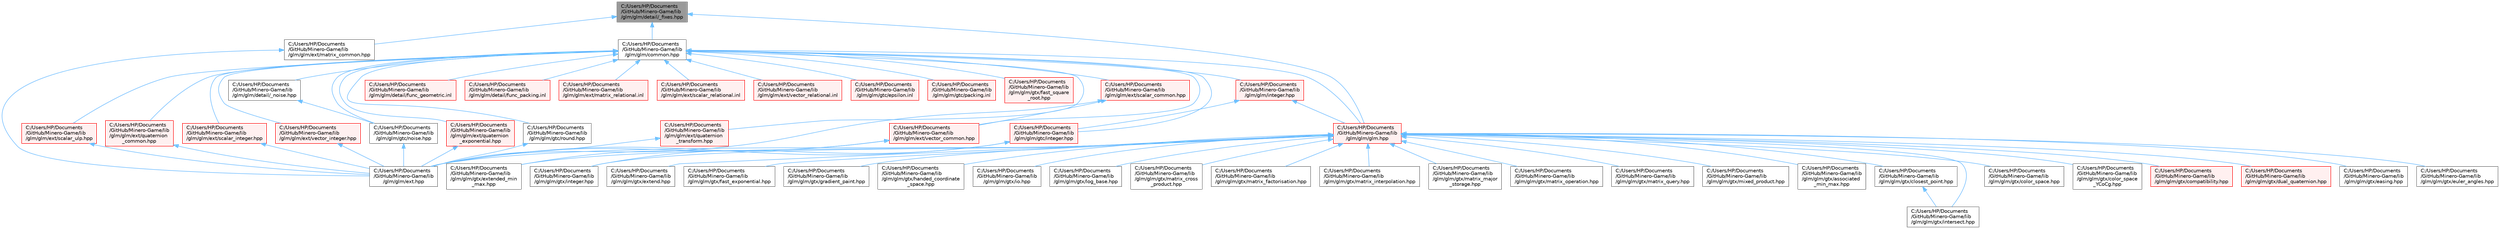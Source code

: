 digraph "C:/Users/HP/Documents/GitHub/Minero-Game/lib/glm/glm/detail/_fixes.hpp"
{
 // LATEX_PDF_SIZE
  bgcolor="transparent";
  edge [fontname=Helvetica,fontsize=10,labelfontname=Helvetica,labelfontsize=10];
  node [fontname=Helvetica,fontsize=10,shape=box,height=0.2,width=0.4];
  Node1 [id="Node000001",label="C:/Users/HP/Documents\l/GitHub/Minero-Game/lib\l/glm/glm/detail/_fixes.hpp",height=0.2,width=0.4,color="gray40", fillcolor="grey60", style="filled", fontcolor="black",tooltip=" "];
  Node1 -> Node2 [id="edge1_Node000001_Node000002",dir="back",color="steelblue1",style="solid",tooltip=" "];
  Node2 [id="Node000002",label="C:/Users/HP/Documents\l/GitHub/Minero-Game/lib\l/glm/glm/common.hpp",height=0.2,width=0.4,color="grey40", fillcolor="white", style="filled",URL="$lib_2glm_2glm_2common_8hpp.html",tooltip=" "];
  Node2 -> Node3 [id="edge2_Node000002_Node000003",dir="back",color="steelblue1",style="solid",tooltip=" "];
  Node3 [id="Node000003",label="C:/Users/HP/Documents\l/GitHub/Minero-Game/lib\l/glm/glm/detail/_noise.hpp",height=0.2,width=0.4,color="grey40", fillcolor="white", style="filled",URL="$lib_2glm_2glm_2detail_2__noise_8hpp.html",tooltip=" "];
  Node3 -> Node4 [id="edge3_Node000003_Node000004",dir="back",color="steelblue1",style="solid",tooltip=" "];
  Node4 [id="Node000004",label="C:/Users/HP/Documents\l/GitHub/Minero-Game/lib\l/glm/glm/gtc/noise.hpp",height=0.2,width=0.4,color="grey40", fillcolor="white", style="filled",URL="$lib_2glm_2glm_2gtc_2noise_8hpp.html",tooltip=" "];
  Node4 -> Node5 [id="edge4_Node000004_Node000005",dir="back",color="steelblue1",style="solid",tooltip=" "];
  Node5 [id="Node000005",label="C:/Users/HP/Documents\l/GitHub/Minero-Game/lib\l/glm/glm/ext.hpp",height=0.2,width=0.4,color="grey40", fillcolor="white", style="filled",URL="$lib_2glm_2glm_2ext_8hpp.html",tooltip=" "];
  Node2 -> Node6 [id="edge5_Node000002_Node000006",dir="back",color="steelblue1",style="solid",tooltip=" "];
  Node6 [id="Node000006",label="C:/Users/HP/Documents\l/GitHub/Minero-Game/lib\l/glm/glm/detail/func_geometric.inl",height=0.2,width=0.4,color="red", fillcolor="#FFF0F0", style="filled",URL="$lib_2glm_2glm_2detail_2func__geometric_8inl.html",tooltip=" "];
  Node2 -> Node137 [id="edge6_Node000002_Node000137",dir="back",color="steelblue1",style="solid",tooltip=" "];
  Node137 [id="Node000137",label="C:/Users/HP/Documents\l/GitHub/Minero-Game/lib\l/glm/glm/detail/func_packing.inl",height=0.2,width=0.4,color="red", fillcolor="#FFF0F0", style="filled",URL="$lib_2glm_2glm_2detail_2func__packing_8inl.html",tooltip=" "];
  Node2 -> Node139 [id="edge7_Node000002_Node000139",dir="back",color="steelblue1",style="solid",tooltip=" "];
  Node139 [id="Node000139",label="C:/Users/HP/Documents\l/GitHub/Minero-Game/lib\l/glm/glm/ext/matrix_relational.inl",height=0.2,width=0.4,color="red", fillcolor="#FFF0F0", style="filled",URL="$lib_2glm_2glm_2ext_2matrix__relational_8inl.html",tooltip=" "];
  Node2 -> Node128 [id="edge8_Node000002_Node000128",dir="back",color="steelblue1",style="solid",tooltip=" "];
  Node128 [id="Node000128",label="C:/Users/HP/Documents\l/GitHub/Minero-Game/lib\l/glm/glm/ext/quaternion\l_common.hpp",height=0.2,width=0.4,color="red", fillcolor="#FFF0F0", style="filled",URL="$lib_2glm_2glm_2ext_2quaternion__common_8hpp.html",tooltip=" "];
  Node128 -> Node5 [id="edge9_Node000128_Node000005",dir="back",color="steelblue1",style="solid",tooltip=" "];
  Node2 -> Node125 [id="edge10_Node000002_Node000125",dir="back",color="steelblue1",style="solid",tooltip=" "];
  Node125 [id="Node000125",label="C:/Users/HP/Documents\l/GitHub/Minero-Game/lib\l/glm/glm/ext/quaternion\l_exponential.hpp",height=0.2,width=0.4,color="red", fillcolor="#FFF0F0", style="filled",URL="$lib_2glm_2glm_2ext_2quaternion__exponential_8hpp.html",tooltip=" "];
  Node125 -> Node5 [id="edge11_Node000125_Node000005",dir="back",color="steelblue1",style="solid",tooltip=" "];
  Node2 -> Node129 [id="edge12_Node000002_Node000129",dir="back",color="steelblue1",style="solid",tooltip=" "];
  Node129 [id="Node000129",label="C:/Users/HP/Documents\l/GitHub/Minero-Game/lib\l/glm/glm/ext/quaternion\l_transform.hpp",height=0.2,width=0.4,color="red", fillcolor="#FFF0F0", style="filled",URL="$lib_2glm_2glm_2ext_2quaternion__transform_8hpp.html",tooltip=" "];
  Node129 -> Node5 [id="edge13_Node000129_Node000005",dir="back",color="steelblue1",style="solid",tooltip=" "];
  Node2 -> Node141 [id="edge14_Node000002_Node000141",dir="back",color="steelblue1",style="solid",tooltip=" "];
  Node141 [id="Node000141",label="C:/Users/HP/Documents\l/GitHub/Minero-Game/lib\l/glm/glm/ext/scalar_common.hpp",height=0.2,width=0.4,color="red", fillcolor="#FFF0F0", style="filled",URL="$lib_2glm_2glm_2ext_2scalar__common_8hpp.html",tooltip=" "];
  Node141 -> Node5 [id="edge15_Node000141_Node000005",dir="back",color="steelblue1",style="solid",tooltip=" "];
  Node141 -> Node142 [id="edge16_Node000141_Node000142",dir="back",color="steelblue1",style="solid",tooltip=" "];
  Node142 [id="Node000142",label="C:/Users/HP/Documents\l/GitHub/Minero-Game/lib\l/glm/glm/ext/vector_common.hpp",height=0.2,width=0.4,color="red", fillcolor="#FFF0F0", style="filled",URL="$lib_2glm_2glm_2ext_2vector__common_8hpp.html",tooltip=" "];
  Node142 -> Node5 [id="edge17_Node000142_Node000005",dir="back",color="steelblue1",style="solid",tooltip=" "];
  Node142 -> Node35 [id="edge18_Node000142_Node000035",dir="back",color="steelblue1",style="solid",tooltip=" "];
  Node35 [id="Node000035",label="C:/Users/HP/Documents\l/GitHub/Minero-Game/lib\l/glm/glm/gtx/extended_min\l_max.hpp",height=0.2,width=0.4,color="grey40", fillcolor="white", style="filled",URL="$lib_2glm_2glm_2gtx_2extended__min__max_8hpp.html",tooltip=" "];
  Node2 -> Node143 [id="edge19_Node000002_Node000143",dir="back",color="steelblue1",style="solid",tooltip=" "];
  Node143 [id="Node000143",label="C:/Users/HP/Documents\l/GitHub/Minero-Game/lib\l/glm/glm/ext/scalar_integer.hpp",height=0.2,width=0.4,color="red", fillcolor="#FFF0F0", style="filled",URL="$lib_2glm_2glm_2ext_2scalar__integer_8hpp.html",tooltip=" "];
  Node143 -> Node5 [id="edge20_Node000143_Node000005",dir="back",color="steelblue1",style="solid",tooltip=" "];
  Node2 -> Node148 [id="edge21_Node000002_Node000148",dir="back",color="steelblue1",style="solid",tooltip=" "];
  Node148 [id="Node000148",label="C:/Users/HP/Documents\l/GitHub/Minero-Game/lib\l/glm/glm/ext/scalar_relational.inl",height=0.2,width=0.4,color="red", fillcolor="#FFF0F0", style="filled",URL="$lib_2glm_2glm_2ext_2scalar__relational_8inl.html",tooltip=" "];
  Node2 -> Node151 [id="edge22_Node000002_Node000151",dir="back",color="steelblue1",style="solid",tooltip=" "];
  Node151 [id="Node000151",label="C:/Users/HP/Documents\l/GitHub/Minero-Game/lib\l/glm/glm/ext/scalar_ulp.hpp",height=0.2,width=0.4,color="red", fillcolor="#FFF0F0", style="filled",URL="$lib_2glm_2glm_2ext_2scalar__ulp_8hpp.html",tooltip=" "];
  Node151 -> Node5 [id="edge23_Node000151_Node000005",dir="back",color="steelblue1",style="solid",tooltip=" "];
  Node2 -> Node142 [id="edge24_Node000002_Node000142",dir="back",color="steelblue1",style="solid",tooltip=" "];
  Node2 -> Node145 [id="edge25_Node000002_Node000145",dir="back",color="steelblue1",style="solid",tooltip=" "];
  Node145 [id="Node000145",label="C:/Users/HP/Documents\l/GitHub/Minero-Game/lib\l/glm/glm/ext/vector_integer.hpp",height=0.2,width=0.4,color="red", fillcolor="#FFF0F0", style="filled",URL="$lib_2glm_2glm_2ext_2vector__integer_8hpp.html",tooltip=" "];
  Node145 -> Node5 [id="edge26_Node000145_Node000005",dir="back",color="steelblue1",style="solid",tooltip=" "];
  Node2 -> Node155 [id="edge27_Node000002_Node000155",dir="back",color="steelblue1",style="solid",tooltip=" "];
  Node155 [id="Node000155",label="C:/Users/HP/Documents\l/GitHub/Minero-Game/lib\l/glm/glm/ext/vector_relational.inl",height=0.2,width=0.4,color="red", fillcolor="#FFF0F0", style="filled",URL="$lib_2glm_2glm_2ext_2vector__relational_8inl.html",tooltip=" "];
  Node2 -> Node18 [id="edge28_Node000002_Node000018",dir="back",color="steelblue1",style="solid",tooltip=" "];
  Node18 [id="Node000018",label="C:/Users/HP/Documents\l/GitHub/Minero-Game/lib\l/glm/glm/glm.hpp",height=0.2,width=0.4,color="red", fillcolor="#FFF0F0", style="filled",URL="$lib_2glm_2glm_2glm_8hpp.html",tooltip=" "];
  Node18 -> Node5 [id="edge29_Node000018_Node000005",dir="back",color="steelblue1",style="solid",tooltip=" "];
  Node18 -> Node19 [id="edge30_Node000018_Node000019",dir="back",color="steelblue1",style="solid",tooltip=" "];
  Node19 [id="Node000019",label="C:/Users/HP/Documents\l/GitHub/Minero-Game/lib\l/glm/glm/gtx/associated\l_min_max.hpp",height=0.2,width=0.4,color="grey40", fillcolor="white", style="filled",URL="$lib_2glm_2glm_2gtx_2associated__min__max_8hpp.html",tooltip=" "];
  Node18 -> Node20 [id="edge31_Node000018_Node000020",dir="back",color="steelblue1",style="solid",tooltip=" "];
  Node20 [id="Node000020",label="C:/Users/HP/Documents\l/GitHub/Minero-Game/lib\l/glm/glm/gtx/closest_point.hpp",height=0.2,width=0.4,color="grey40", fillcolor="white", style="filled",URL="$lib_2glm_2glm_2gtx_2closest__point_8hpp.html",tooltip=" "];
  Node20 -> Node21 [id="edge32_Node000020_Node000021",dir="back",color="steelblue1",style="solid",tooltip=" "];
  Node21 [id="Node000021",label="C:/Users/HP/Documents\l/GitHub/Minero-Game/lib\l/glm/glm/gtx/intersect.hpp",height=0.2,width=0.4,color="grey40", fillcolor="white", style="filled",URL="$lib_2glm_2glm_2gtx_2intersect_8hpp.html",tooltip=" "];
  Node18 -> Node22 [id="edge33_Node000018_Node000022",dir="back",color="steelblue1",style="solid",tooltip=" "];
  Node22 [id="Node000022",label="C:/Users/HP/Documents\l/GitHub/Minero-Game/lib\l/glm/glm/gtx/color_space.hpp",height=0.2,width=0.4,color="grey40", fillcolor="white", style="filled",URL="$lib_2glm_2glm_2gtx_2color__space_8hpp.html",tooltip=" "];
  Node18 -> Node23 [id="edge34_Node000018_Node000023",dir="back",color="steelblue1",style="solid",tooltip=" "];
  Node23 [id="Node000023",label="C:/Users/HP/Documents\l/GitHub/Minero-Game/lib\l/glm/glm/gtx/color_space\l_YCoCg.hpp",height=0.2,width=0.4,color="grey40", fillcolor="white", style="filled",URL="$lib_2glm_2glm_2gtx_2color__space___y_co_cg_8hpp.html",tooltip=" "];
  Node18 -> Node24 [id="edge35_Node000018_Node000024",dir="back",color="steelblue1",style="solid",tooltip=" "];
  Node24 [id="Node000024",label="C:/Users/HP/Documents\l/GitHub/Minero-Game/lib\l/glm/glm/gtx/compatibility.hpp",height=0.2,width=0.4,color="red", fillcolor="#FFF0F0", style="filled",URL="$lib_2glm_2glm_2gtx_2compatibility_8hpp.html",tooltip=" "];
  Node18 -> Node27 [id="edge36_Node000018_Node000027",dir="back",color="steelblue1",style="solid",tooltip=" "];
  Node27 [id="Node000027",label="C:/Users/HP/Documents\l/GitHub/Minero-Game/lib\l/glm/glm/gtx/dual_quaternion.hpp",height=0.2,width=0.4,color="red", fillcolor="#FFF0F0", style="filled",URL="$lib_2glm_2glm_2gtx_2dual__quaternion_8hpp.html",tooltip=" "];
  Node18 -> Node33 [id="edge37_Node000018_Node000033",dir="back",color="steelblue1",style="solid",tooltip=" "];
  Node33 [id="Node000033",label="C:/Users/HP/Documents\l/GitHub/Minero-Game/lib\l/glm/glm/gtx/easing.hpp",height=0.2,width=0.4,color="grey40", fillcolor="white", style="filled",URL="$lib_2glm_2glm_2gtx_2easing_8hpp.html",tooltip=" "];
  Node18 -> Node26 [id="edge38_Node000018_Node000026",dir="back",color="steelblue1",style="solid",tooltip=" "];
  Node26 [id="Node000026",label="C:/Users/HP/Documents\l/GitHub/Minero-Game/lib\l/glm/glm/gtx/euler_angles.hpp",height=0.2,width=0.4,color="grey40", fillcolor="white", style="filled",URL="$lib_2glm_2glm_2gtx_2euler__angles_8hpp.html",tooltip=" "];
  Node18 -> Node34 [id="edge39_Node000018_Node000034",dir="back",color="steelblue1",style="solid",tooltip=" "];
  Node34 [id="Node000034",label="C:/Users/HP/Documents\l/GitHub/Minero-Game/lib\l/glm/glm/gtx/extend.hpp",height=0.2,width=0.4,color="grey40", fillcolor="white", style="filled",URL="$lib_2glm_2glm_2gtx_2extend_8hpp.html",tooltip=" "];
  Node18 -> Node35 [id="edge40_Node000018_Node000035",dir="back",color="steelblue1",style="solid",tooltip=" "];
  Node18 -> Node36 [id="edge41_Node000018_Node000036",dir="back",color="steelblue1",style="solid",tooltip=" "];
  Node36 [id="Node000036",label="C:/Users/HP/Documents\l/GitHub/Minero-Game/lib\l/glm/glm/gtx/fast_exponential.hpp",height=0.2,width=0.4,color="grey40", fillcolor="white", style="filled",URL="$lib_2glm_2glm_2gtx_2fast__exponential_8hpp.html",tooltip=" "];
  Node18 -> Node37 [id="edge42_Node000018_Node000037",dir="back",color="steelblue1",style="solid",tooltip=" "];
  Node37 [id="Node000037",label="C:/Users/HP/Documents\l/GitHub/Minero-Game/lib\l/glm/glm/gtx/gradient_paint.hpp",height=0.2,width=0.4,color="grey40", fillcolor="white", style="filled",URL="$lib_2glm_2glm_2gtx_2gradient__paint_8hpp.html",tooltip=" "];
  Node18 -> Node38 [id="edge43_Node000018_Node000038",dir="back",color="steelblue1",style="solid",tooltip=" "];
  Node38 [id="Node000038",label="C:/Users/HP/Documents\l/GitHub/Minero-Game/lib\l/glm/glm/gtx/handed_coordinate\l_space.hpp",height=0.2,width=0.4,color="grey40", fillcolor="white", style="filled",URL="$lib_2glm_2glm_2gtx_2handed__coordinate__space_8hpp.html",tooltip=" "];
  Node18 -> Node39 [id="edge44_Node000018_Node000039",dir="back",color="steelblue1",style="solid",tooltip=" "];
  Node39 [id="Node000039",label="C:/Users/HP/Documents\l/GitHub/Minero-Game/lib\l/glm/glm/gtx/integer.hpp",height=0.2,width=0.4,color="grey40", fillcolor="white", style="filled",URL="$lib_2glm_2glm_2gtx_2integer_8hpp.html",tooltip=" "];
  Node18 -> Node21 [id="edge45_Node000018_Node000021",dir="back",color="steelblue1",style="solid",tooltip=" "];
  Node18 -> Node32 [id="edge46_Node000018_Node000032",dir="back",color="steelblue1",style="solid",tooltip=" "];
  Node32 [id="Node000032",label="C:/Users/HP/Documents\l/GitHub/Minero-Game/lib\l/glm/glm/gtx/io.hpp",height=0.2,width=0.4,color="grey40", fillcolor="white", style="filled",URL="$lib_2glm_2glm_2gtx_2io_8hpp.html",tooltip=" "];
  Node18 -> Node40 [id="edge47_Node000018_Node000040",dir="back",color="steelblue1",style="solid",tooltip=" "];
  Node40 [id="Node000040",label="C:/Users/HP/Documents\l/GitHub/Minero-Game/lib\l/glm/glm/gtx/log_base.hpp",height=0.2,width=0.4,color="grey40", fillcolor="white", style="filled",URL="$lib_2glm_2glm_2gtx_2log__base_8hpp.html",tooltip=" "];
  Node18 -> Node41 [id="edge48_Node000018_Node000041",dir="back",color="steelblue1",style="solid",tooltip=" "];
  Node41 [id="Node000041",label="C:/Users/HP/Documents\l/GitHub/Minero-Game/lib\l/glm/glm/gtx/matrix_cross\l_product.hpp",height=0.2,width=0.4,color="grey40", fillcolor="white", style="filled",URL="$lib_2glm_2glm_2gtx_2matrix__cross__product_8hpp.html",tooltip=" "];
  Node18 -> Node42 [id="edge49_Node000018_Node000042",dir="back",color="steelblue1",style="solid",tooltip=" "];
  Node42 [id="Node000042",label="C:/Users/HP/Documents\l/GitHub/Minero-Game/lib\l/glm/glm/gtx/matrix_factorisation.hpp",height=0.2,width=0.4,color="grey40", fillcolor="white", style="filled",URL="$lib_2glm_2glm_2gtx_2matrix__factorisation_8hpp.html",tooltip=" "];
  Node18 -> Node43 [id="edge50_Node000018_Node000043",dir="back",color="steelblue1",style="solid",tooltip=" "];
  Node43 [id="Node000043",label="C:/Users/HP/Documents\l/GitHub/Minero-Game/lib\l/glm/glm/gtx/matrix_interpolation.hpp",height=0.2,width=0.4,color="grey40", fillcolor="white", style="filled",URL="$lib_2glm_2glm_2gtx_2matrix__interpolation_8hpp.html",tooltip=" "];
  Node18 -> Node44 [id="edge51_Node000018_Node000044",dir="back",color="steelblue1",style="solid",tooltip=" "];
  Node44 [id="Node000044",label="C:/Users/HP/Documents\l/GitHub/Minero-Game/lib\l/glm/glm/gtx/matrix_major\l_storage.hpp",height=0.2,width=0.4,color="grey40", fillcolor="white", style="filled",URL="$lib_2glm_2glm_2gtx_2matrix__major__storage_8hpp.html",tooltip=" "];
  Node18 -> Node45 [id="edge52_Node000018_Node000045",dir="back",color="steelblue1",style="solid",tooltip=" "];
  Node45 [id="Node000045",label="C:/Users/HP/Documents\l/GitHub/Minero-Game/lib\l/glm/glm/gtx/matrix_operation.hpp",height=0.2,width=0.4,color="grey40", fillcolor="white", style="filled",URL="$lib_2glm_2glm_2gtx_2matrix__operation_8hpp.html",tooltip=" "];
  Node18 -> Node46 [id="edge53_Node000018_Node000046",dir="back",color="steelblue1",style="solid",tooltip=" "];
  Node46 [id="Node000046",label="C:/Users/HP/Documents\l/GitHub/Minero-Game/lib\l/glm/glm/gtx/matrix_query.hpp",height=0.2,width=0.4,color="grey40", fillcolor="white", style="filled",URL="$lib_2glm_2glm_2gtx_2matrix__query_8hpp.html",tooltip=" "];
  Node18 -> Node47 [id="edge54_Node000018_Node000047",dir="back",color="steelblue1",style="solid",tooltip=" "];
  Node47 [id="Node000047",label="C:/Users/HP/Documents\l/GitHub/Minero-Game/lib\l/glm/glm/gtx/mixed_product.hpp",height=0.2,width=0.4,color="grey40", fillcolor="white", style="filled",URL="$lib_2glm_2glm_2gtx_2mixed__product_8hpp.html",tooltip=" "];
  Node2 -> Node158 [id="edge55_Node000002_Node000158",dir="back",color="steelblue1",style="solid",tooltip=" "];
  Node158 [id="Node000158",label="C:/Users/HP/Documents\l/GitHub/Minero-Game/lib\l/glm/glm/gtc/epsilon.inl",height=0.2,width=0.4,color="red", fillcolor="#FFF0F0", style="filled",URL="$lib_2glm_2glm_2gtc_2epsilon_8inl.html",tooltip=" "];
  Node2 -> Node163 [id="edge56_Node000002_Node000163",dir="back",color="steelblue1",style="solid",tooltip=" "];
  Node163 [id="Node000163",label="C:/Users/HP/Documents\l/GitHub/Minero-Game/lib\l/glm/glm/gtc/integer.hpp",height=0.2,width=0.4,color="red", fillcolor="#FFF0F0", style="filled",URL="$lib_2glm_2glm_2gtc_2integer_8hpp.html",tooltip=" "];
  Node163 -> Node5 [id="edge57_Node000163_Node000005",dir="back",color="steelblue1",style="solid",tooltip=" "];
  Node163 -> Node39 [id="edge58_Node000163_Node000039",dir="back",color="steelblue1",style="solid",tooltip=" "];
  Node2 -> Node4 [id="edge59_Node000002_Node000004",dir="back",color="steelblue1",style="solid",tooltip=" "];
  Node2 -> Node150 [id="edge60_Node000002_Node000150",dir="back",color="steelblue1",style="solid",tooltip=" "];
  Node150 [id="Node000150",label="C:/Users/HP/Documents\l/GitHub/Minero-Game/lib\l/glm/glm/gtc/packing.inl",height=0.2,width=0.4,color="red", fillcolor="#FFF0F0", style="filled",URL="$lib_2glm_2glm_2gtc_2packing_8inl.html",tooltip=" "];
  Node2 -> Node147 [id="edge61_Node000002_Node000147",dir="back",color="steelblue1",style="solid",tooltip=" "];
  Node147 [id="Node000147",label="C:/Users/HP/Documents\l/GitHub/Minero-Game/lib\l/glm/glm/gtc/round.hpp",height=0.2,width=0.4,color="grey40", fillcolor="white", style="filled",URL="$lib_2glm_2glm_2gtc_2round_8hpp.html",tooltip=" "];
  Node147 -> Node5 [id="edge62_Node000147_Node000005",dir="back",color="steelblue1",style="solid",tooltip=" "];
  Node2 -> Node134 [id="edge63_Node000002_Node000134",dir="back",color="steelblue1",style="solid",tooltip=" "];
  Node134 [id="Node000134",label="C:/Users/HP/Documents\l/GitHub/Minero-Game/lib\l/glm/glm/gtx/fast_square\l_root.hpp",height=0.2,width=0.4,color="red", fillcolor="#FFF0F0", style="filled",URL="$lib_2glm_2glm_2gtx_2fast__square__root_8hpp.html",tooltip=" "];
  Node2 -> Node164 [id="edge64_Node000002_Node000164",dir="back",color="steelblue1",style="solid",tooltip=" "];
  Node164 [id="Node000164",label="C:/Users/HP/Documents\l/GitHub/Minero-Game/lib\l/glm/glm/integer.hpp",height=0.2,width=0.4,color="red", fillcolor="#FFF0F0", style="filled",URL="$lib_2glm_2glm_2integer_8hpp.html",tooltip=" "];
  Node164 -> Node18 [id="edge65_Node000164_Node000018",dir="back",color="steelblue1",style="solid",tooltip=" "];
  Node164 -> Node163 [id="edge66_Node000164_Node000163",dir="back",color="steelblue1",style="solid",tooltip=" "];
  Node1 -> Node120 [id="edge67_Node000001_Node000120",dir="back",color="steelblue1",style="solid",tooltip=" "];
  Node120 [id="Node000120",label="C:/Users/HP/Documents\l/GitHub/Minero-Game/lib\l/glm/glm/ext/matrix_common.hpp",height=0.2,width=0.4,color="grey40", fillcolor="white", style="filled",URL="$lib_2glm_2glm_2ext_2matrix__common_8hpp.html",tooltip=" "];
  Node120 -> Node5 [id="edge68_Node000120_Node000005",dir="back",color="steelblue1",style="solid",tooltip=" "];
  Node1 -> Node18 [id="edge69_Node000001_Node000018",dir="back",color="steelblue1",style="solid",tooltip=" "];
}
